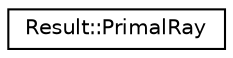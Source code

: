 digraph "Graphical Class Hierarchy"
{
 // LATEX_PDF_SIZE
  edge [fontname="Helvetica",fontsize="10",labelfontname="Helvetica",labelfontsize="10"];
  node [fontname="Helvetica",fontsize="10",shape=record];
  rankdir="LR";
  Node0 [label="Result::PrimalRay",height=0.2,width=0.4,color="black", fillcolor="white", style="filled",URL="$structoperations__research_1_1math__opt_1_1_result_1_1_primal_ray.html",tooltip=" "];
}
